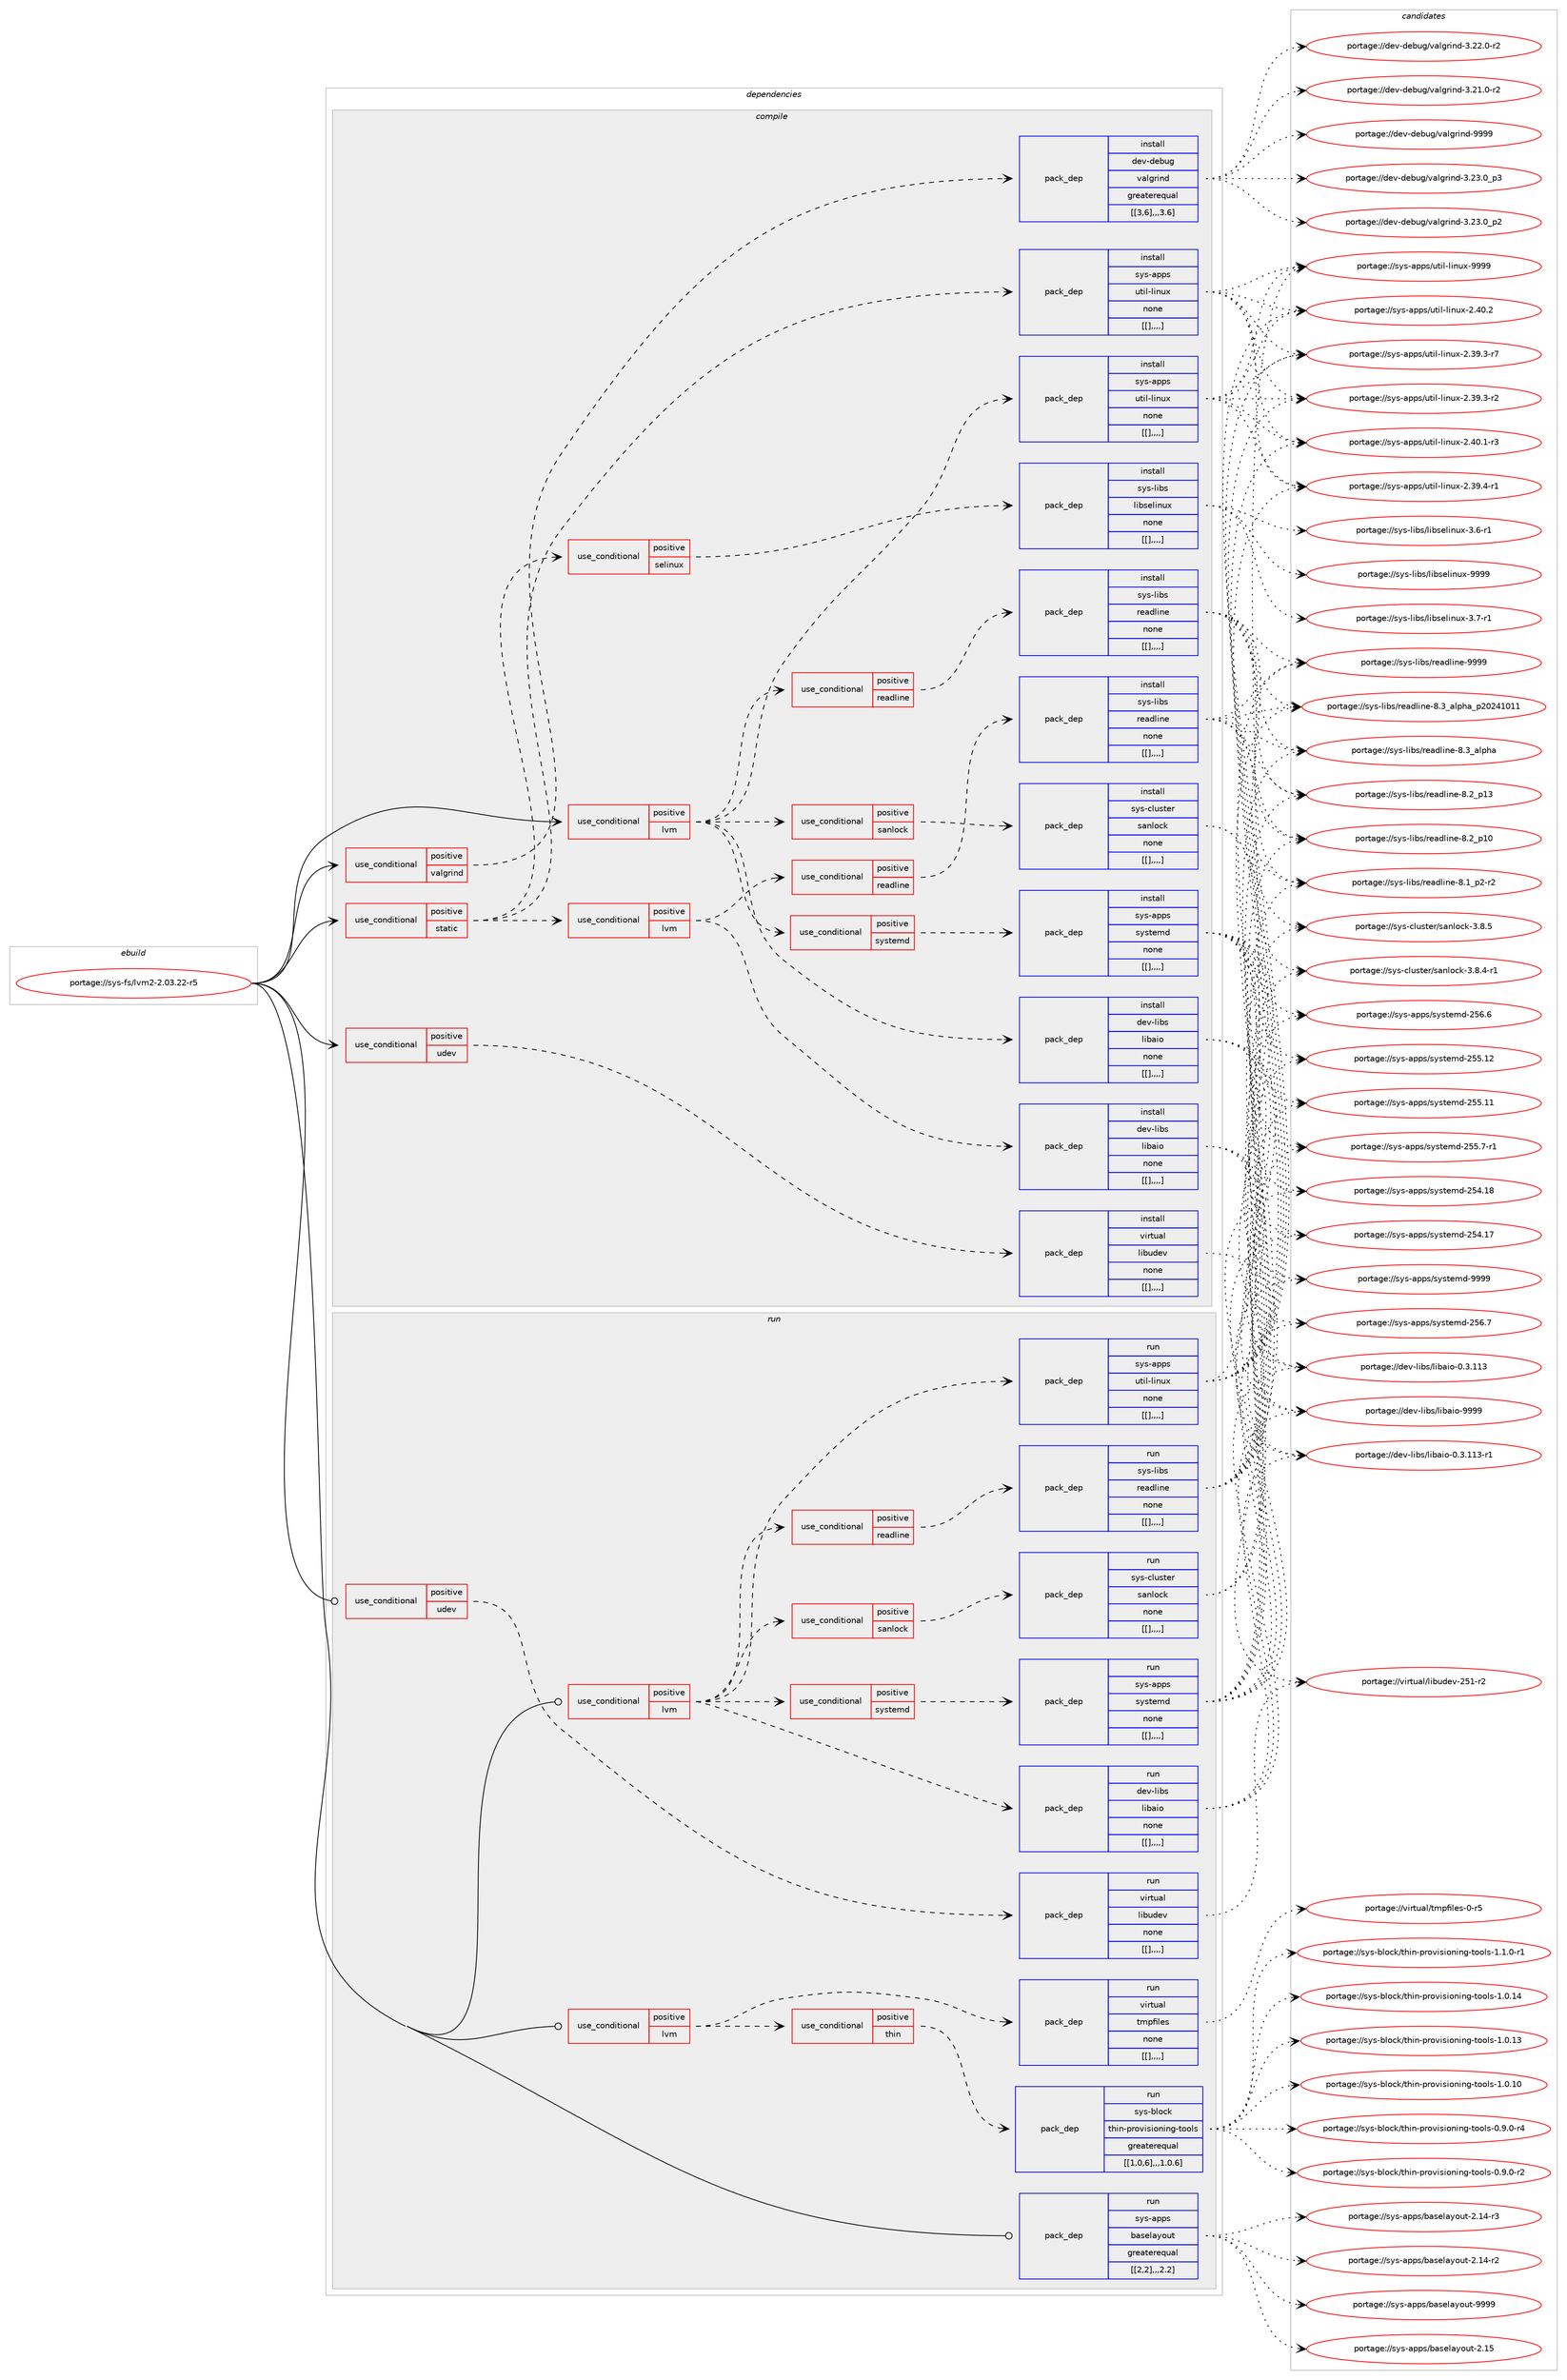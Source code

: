digraph prolog {

# *************
# Graph options
# *************

newrank=true;
concentrate=true;
compound=true;
graph [rankdir=LR,fontname=Helvetica,fontsize=10,ranksep=1.5];#, ranksep=2.5, nodesep=0.2];
edge  [arrowhead=vee];
node  [fontname=Helvetica,fontsize=10];

# **********
# The ebuild
# **********

subgraph cluster_leftcol {
color=gray;
label=<<i>ebuild</i>>;
id [label="portage://sys-fs/lvm2-2.03.22-r5", color=red, width=4, href="../sys-fs/lvm2-2.03.22-r5.svg"];
}

# ****************
# The dependencies
# ****************

subgraph cluster_midcol {
color=gray;
label=<<i>dependencies</i>>;
subgraph cluster_compile {
fillcolor="#eeeeee";
style=filled;
label=<<i>compile</i>>;
subgraph cond123170 {
dependency460572 [label=<<TABLE BORDER="0" CELLBORDER="1" CELLSPACING="0" CELLPADDING="4"><TR><TD ROWSPAN="3" CELLPADDING="10">use_conditional</TD></TR><TR><TD>positive</TD></TR><TR><TD>lvm</TD></TR></TABLE>>, shape=none, color=red];
subgraph pack334166 {
dependency460620 [label=<<TABLE BORDER="0" CELLBORDER="1" CELLSPACING="0" CELLPADDING="4" WIDTH="220"><TR><TD ROWSPAN="6" CELLPADDING="30">pack_dep</TD></TR><TR><TD WIDTH="110">install</TD></TR><TR><TD>dev-libs</TD></TR><TR><TD>libaio</TD></TR><TR><TD>none</TD></TR><TR><TD>[[],,,,]</TD></TR></TABLE>>, shape=none, color=blue];
}
dependency460572:e -> dependency460620:w [weight=20,style="dashed",arrowhead="vee"];
subgraph pack334195 {
dependency460622 [label=<<TABLE BORDER="0" CELLBORDER="1" CELLSPACING="0" CELLPADDING="4" WIDTH="220"><TR><TD ROWSPAN="6" CELLPADDING="30">pack_dep</TD></TR><TR><TD WIDTH="110">install</TD></TR><TR><TD>sys-apps</TD></TR><TR><TD>util-linux</TD></TR><TR><TD>none</TD></TR><TR><TD>[[],,,,]</TD></TR></TABLE>>, shape=none, color=blue];
}
dependency460572:e -> dependency460622:w [weight=20,style="dashed",arrowhead="vee"];
subgraph cond123193 {
dependency460666 [label=<<TABLE BORDER="0" CELLBORDER="1" CELLSPACING="0" CELLPADDING="4"><TR><TD ROWSPAN="3" CELLPADDING="10">use_conditional</TD></TR><TR><TD>positive</TD></TR><TR><TD>readline</TD></TR></TABLE>>, shape=none, color=red];
subgraph pack334230 {
dependency460679 [label=<<TABLE BORDER="0" CELLBORDER="1" CELLSPACING="0" CELLPADDING="4" WIDTH="220"><TR><TD ROWSPAN="6" CELLPADDING="30">pack_dep</TD></TR><TR><TD WIDTH="110">install</TD></TR><TR><TD>sys-libs</TD></TR><TR><TD>readline</TD></TR><TR><TD>none</TD></TR><TR><TD>[[],,,,]</TD></TR></TABLE>>, shape=none, color=blue];
}
dependency460666:e -> dependency460679:w [weight=20,style="dashed",arrowhead="vee"];
}
dependency460572:e -> dependency460666:w [weight=20,style="dashed",arrowhead="vee"];
subgraph cond123206 {
dependency460694 [label=<<TABLE BORDER="0" CELLBORDER="1" CELLSPACING="0" CELLPADDING="4"><TR><TD ROWSPAN="3" CELLPADDING="10">use_conditional</TD></TR><TR><TD>positive</TD></TR><TR><TD>sanlock</TD></TR></TABLE>>, shape=none, color=red];
subgraph pack334260 {
dependency460740 [label=<<TABLE BORDER="0" CELLBORDER="1" CELLSPACING="0" CELLPADDING="4" WIDTH="220"><TR><TD ROWSPAN="6" CELLPADDING="30">pack_dep</TD></TR><TR><TD WIDTH="110">install</TD></TR><TR><TD>sys-cluster</TD></TR><TR><TD>sanlock</TD></TR><TR><TD>none</TD></TR><TR><TD>[[],,,,]</TD></TR></TABLE>>, shape=none, color=blue];
}
dependency460694:e -> dependency460740:w [weight=20,style="dashed",arrowhead="vee"];
}
dependency460572:e -> dependency460694:w [weight=20,style="dashed",arrowhead="vee"];
subgraph cond123227 {
dependency460798 [label=<<TABLE BORDER="0" CELLBORDER="1" CELLSPACING="0" CELLPADDING="4"><TR><TD ROWSPAN="3" CELLPADDING="10">use_conditional</TD></TR><TR><TD>positive</TD></TR><TR><TD>systemd</TD></TR></TABLE>>, shape=none, color=red];
subgraph pack334308 {
dependency460877 [label=<<TABLE BORDER="0" CELLBORDER="1" CELLSPACING="0" CELLPADDING="4" WIDTH="220"><TR><TD ROWSPAN="6" CELLPADDING="30">pack_dep</TD></TR><TR><TD WIDTH="110">install</TD></TR><TR><TD>sys-apps</TD></TR><TR><TD>systemd</TD></TR><TR><TD>none</TD></TR><TR><TD>[[],,,,]</TD></TR></TABLE>>, shape=none, color=blue];
}
dependency460798:e -> dependency460877:w [weight=20,style="dashed",arrowhead="vee"];
}
dependency460572:e -> dependency460798:w [weight=20,style="dashed",arrowhead="vee"];
}
id:e -> dependency460572:w [weight=20,style="solid",arrowhead="vee"];
subgraph cond123274 {
dependency460914 [label=<<TABLE BORDER="0" CELLBORDER="1" CELLSPACING="0" CELLPADDING="4"><TR><TD ROWSPAN="3" CELLPADDING="10">use_conditional</TD></TR><TR><TD>positive</TD></TR><TR><TD>static</TD></TR></TABLE>>, shape=none, color=red];
subgraph pack334393 {
dependency460949 [label=<<TABLE BORDER="0" CELLBORDER="1" CELLSPACING="0" CELLPADDING="4" WIDTH="220"><TR><TD ROWSPAN="6" CELLPADDING="30">pack_dep</TD></TR><TR><TD WIDTH="110">install</TD></TR><TR><TD>sys-apps</TD></TR><TR><TD>util-linux</TD></TR><TR><TD>none</TD></TR><TR><TD>[[],,,,]</TD></TR></TABLE>>, shape=none, color=blue];
}
dependency460914:e -> dependency460949:w [weight=20,style="dashed",arrowhead="vee"];
subgraph cond123293 {
dependency460968 [label=<<TABLE BORDER="0" CELLBORDER="1" CELLSPACING="0" CELLPADDING="4"><TR><TD ROWSPAN="3" CELLPADDING="10">use_conditional</TD></TR><TR><TD>positive</TD></TR><TR><TD>lvm</TD></TR></TABLE>>, shape=none, color=red];
subgraph pack334466 {
dependency461013 [label=<<TABLE BORDER="0" CELLBORDER="1" CELLSPACING="0" CELLPADDING="4" WIDTH="220"><TR><TD ROWSPAN="6" CELLPADDING="30">pack_dep</TD></TR><TR><TD WIDTH="110">install</TD></TR><TR><TD>dev-libs</TD></TR><TR><TD>libaio</TD></TR><TR><TD>none</TD></TR><TR><TD>[[],,,,]</TD></TR></TABLE>>, shape=none, color=blue];
}
dependency460968:e -> dependency461013:w [weight=20,style="dashed",arrowhead="vee"];
subgraph cond123309 {
dependency461032 [label=<<TABLE BORDER="0" CELLBORDER="1" CELLSPACING="0" CELLPADDING="4"><TR><TD ROWSPAN="3" CELLPADDING="10">use_conditional</TD></TR><TR><TD>positive</TD></TR><TR><TD>readline</TD></TR></TABLE>>, shape=none, color=red];
subgraph pack334481 {
dependency461034 [label=<<TABLE BORDER="0" CELLBORDER="1" CELLSPACING="0" CELLPADDING="4" WIDTH="220"><TR><TD ROWSPAN="6" CELLPADDING="30">pack_dep</TD></TR><TR><TD WIDTH="110">install</TD></TR><TR><TD>sys-libs</TD></TR><TR><TD>readline</TD></TR><TR><TD>none</TD></TR><TR><TD>[[],,,,]</TD></TR></TABLE>>, shape=none, color=blue];
}
dependency461032:e -> dependency461034:w [weight=20,style="dashed",arrowhead="vee"];
}
dependency460968:e -> dependency461032:w [weight=20,style="dashed",arrowhead="vee"];
}
dependency460914:e -> dependency460968:w [weight=20,style="dashed",arrowhead="vee"];
subgraph cond123312 {
dependency461038 [label=<<TABLE BORDER="0" CELLBORDER="1" CELLSPACING="0" CELLPADDING="4"><TR><TD ROWSPAN="3" CELLPADDING="10">use_conditional</TD></TR><TR><TD>positive</TD></TR><TR><TD>selinux</TD></TR></TABLE>>, shape=none, color=red];
subgraph pack334497 {
dependency461058 [label=<<TABLE BORDER="0" CELLBORDER="1" CELLSPACING="0" CELLPADDING="4" WIDTH="220"><TR><TD ROWSPAN="6" CELLPADDING="30">pack_dep</TD></TR><TR><TD WIDTH="110">install</TD></TR><TR><TD>sys-libs</TD></TR><TR><TD>libselinux</TD></TR><TR><TD>none</TD></TR><TR><TD>[[],,,,]</TD></TR></TABLE>>, shape=none, color=blue];
}
dependency461038:e -> dependency461058:w [weight=20,style="dashed",arrowhead="vee"];
}
dependency460914:e -> dependency461038:w [weight=20,style="dashed",arrowhead="vee"];
}
id:e -> dependency460914:w [weight=20,style="solid",arrowhead="vee"];
subgraph cond123320 {
dependency461089 [label=<<TABLE BORDER="0" CELLBORDER="1" CELLSPACING="0" CELLPADDING="4"><TR><TD ROWSPAN="3" CELLPADDING="10">use_conditional</TD></TR><TR><TD>positive</TD></TR><TR><TD>udev</TD></TR></TABLE>>, shape=none, color=red];
subgraph pack334537 {
dependency461116 [label=<<TABLE BORDER="0" CELLBORDER="1" CELLSPACING="0" CELLPADDING="4" WIDTH="220"><TR><TD ROWSPAN="6" CELLPADDING="30">pack_dep</TD></TR><TR><TD WIDTH="110">install</TD></TR><TR><TD>virtual</TD></TR><TR><TD>libudev</TD></TR><TR><TD>none</TD></TR><TR><TD>[[],,,,]</TD></TR></TABLE>>, shape=none, color=blue];
}
dependency461089:e -> dependency461116:w [weight=20,style="dashed",arrowhead="vee"];
}
id:e -> dependency461089:w [weight=20,style="solid",arrowhead="vee"];
subgraph cond123333 {
dependency461140 [label=<<TABLE BORDER="0" CELLBORDER="1" CELLSPACING="0" CELLPADDING="4"><TR><TD ROWSPAN="3" CELLPADDING="10">use_conditional</TD></TR><TR><TD>positive</TD></TR><TR><TD>valgrind</TD></TR></TABLE>>, shape=none, color=red];
subgraph pack334563 {
dependency461147 [label=<<TABLE BORDER="0" CELLBORDER="1" CELLSPACING="0" CELLPADDING="4" WIDTH="220"><TR><TD ROWSPAN="6" CELLPADDING="30">pack_dep</TD></TR><TR><TD WIDTH="110">install</TD></TR><TR><TD>dev-debug</TD></TR><TR><TD>valgrind</TD></TR><TR><TD>greaterequal</TD></TR><TR><TD>[[3,6],,,3.6]</TD></TR></TABLE>>, shape=none, color=blue];
}
dependency461140:e -> dependency461147:w [weight=20,style="dashed",arrowhead="vee"];
}
id:e -> dependency461140:w [weight=20,style="solid",arrowhead="vee"];
}
subgraph cluster_compileandrun {
fillcolor="#eeeeee";
style=filled;
label=<<i>compile and run</i>>;
}
subgraph cluster_run {
fillcolor="#eeeeee";
style=filled;
label=<<i>run</i>>;
subgraph cond123343 {
dependency461151 [label=<<TABLE BORDER="0" CELLBORDER="1" CELLSPACING="0" CELLPADDING="4"><TR><TD ROWSPAN="3" CELLPADDING="10">use_conditional</TD></TR><TR><TD>positive</TD></TR><TR><TD>lvm</TD></TR></TABLE>>, shape=none, color=red];
subgraph pack334567 {
dependency461185 [label=<<TABLE BORDER="0" CELLBORDER="1" CELLSPACING="0" CELLPADDING="4" WIDTH="220"><TR><TD ROWSPAN="6" CELLPADDING="30">pack_dep</TD></TR><TR><TD WIDTH="110">run</TD></TR><TR><TD>dev-libs</TD></TR><TR><TD>libaio</TD></TR><TR><TD>none</TD></TR><TR><TD>[[],,,,]</TD></TR></TABLE>>, shape=none, color=blue];
}
dependency461151:e -> dependency461185:w [weight=20,style="dashed",arrowhead="vee"];
subgraph pack334622 {
dependency461272 [label=<<TABLE BORDER="0" CELLBORDER="1" CELLSPACING="0" CELLPADDING="4" WIDTH="220"><TR><TD ROWSPAN="6" CELLPADDING="30">pack_dep</TD></TR><TR><TD WIDTH="110">run</TD></TR><TR><TD>sys-apps</TD></TR><TR><TD>util-linux</TD></TR><TR><TD>none</TD></TR><TR><TD>[[],,,,]</TD></TR></TABLE>>, shape=none, color=blue];
}
dependency461151:e -> dependency461272:w [weight=20,style="dashed",arrowhead="vee"];
subgraph cond123387 {
dependency461304 [label=<<TABLE BORDER="0" CELLBORDER="1" CELLSPACING="0" CELLPADDING="4"><TR><TD ROWSPAN="3" CELLPADDING="10">use_conditional</TD></TR><TR><TD>positive</TD></TR><TR><TD>readline</TD></TR></TABLE>>, shape=none, color=red];
subgraph pack334692 {
dependency461336 [label=<<TABLE BORDER="0" CELLBORDER="1" CELLSPACING="0" CELLPADDING="4" WIDTH="220"><TR><TD ROWSPAN="6" CELLPADDING="30">pack_dep</TD></TR><TR><TD WIDTH="110">run</TD></TR><TR><TD>sys-libs</TD></TR><TR><TD>readline</TD></TR><TR><TD>none</TD></TR><TR><TD>[[],,,,]</TD></TR></TABLE>>, shape=none, color=blue];
}
dependency461304:e -> dependency461336:w [weight=20,style="dashed",arrowhead="vee"];
}
dependency461151:e -> dependency461304:w [weight=20,style="dashed",arrowhead="vee"];
subgraph cond123406 {
dependency461354 [label=<<TABLE BORDER="0" CELLBORDER="1" CELLSPACING="0" CELLPADDING="4"><TR><TD ROWSPAN="3" CELLPADDING="10">use_conditional</TD></TR><TR><TD>positive</TD></TR><TR><TD>sanlock</TD></TR></TABLE>>, shape=none, color=red];
subgraph pack334711 {
dependency461381 [label=<<TABLE BORDER="0" CELLBORDER="1" CELLSPACING="0" CELLPADDING="4" WIDTH="220"><TR><TD ROWSPAN="6" CELLPADDING="30">pack_dep</TD></TR><TR><TD WIDTH="110">run</TD></TR><TR><TD>sys-cluster</TD></TR><TR><TD>sanlock</TD></TR><TR><TD>none</TD></TR><TR><TD>[[],,,,]</TD></TR></TABLE>>, shape=none, color=blue];
}
dependency461354:e -> dependency461381:w [weight=20,style="dashed",arrowhead="vee"];
}
dependency461151:e -> dependency461354:w [weight=20,style="dashed",arrowhead="vee"];
subgraph cond123421 {
dependency461398 [label=<<TABLE BORDER="0" CELLBORDER="1" CELLSPACING="0" CELLPADDING="4"><TR><TD ROWSPAN="3" CELLPADDING="10">use_conditional</TD></TR><TR><TD>positive</TD></TR><TR><TD>systemd</TD></TR></TABLE>>, shape=none, color=red];
subgraph pack334762 {
dependency461441 [label=<<TABLE BORDER="0" CELLBORDER="1" CELLSPACING="0" CELLPADDING="4" WIDTH="220"><TR><TD ROWSPAN="6" CELLPADDING="30">pack_dep</TD></TR><TR><TD WIDTH="110">run</TD></TR><TR><TD>sys-apps</TD></TR><TR><TD>systemd</TD></TR><TR><TD>none</TD></TR><TR><TD>[[],,,,]</TD></TR></TABLE>>, shape=none, color=blue];
}
dependency461398:e -> dependency461441:w [weight=20,style="dashed",arrowhead="vee"];
}
dependency461151:e -> dependency461398:w [weight=20,style="dashed",arrowhead="vee"];
}
id:e -> dependency461151:w [weight=20,style="solid",arrowhead="odot"];
subgraph cond123458 {
dependency461488 [label=<<TABLE BORDER="0" CELLBORDER="1" CELLSPACING="0" CELLPADDING="4"><TR><TD ROWSPAN="3" CELLPADDING="10">use_conditional</TD></TR><TR><TD>positive</TD></TR><TR><TD>lvm</TD></TR></TABLE>>, shape=none, color=red];
subgraph pack334793 {
dependency461526 [label=<<TABLE BORDER="0" CELLBORDER="1" CELLSPACING="0" CELLPADDING="4" WIDTH="220"><TR><TD ROWSPAN="6" CELLPADDING="30">pack_dep</TD></TR><TR><TD WIDTH="110">run</TD></TR><TR><TD>virtual</TD></TR><TR><TD>tmpfiles</TD></TR><TR><TD>none</TD></TR><TR><TD>[[],,,,]</TD></TR></TABLE>>, shape=none, color=blue];
}
dependency461488:e -> dependency461526:w [weight=20,style="dashed",arrowhead="vee"];
subgraph cond123488 {
dependency461586 [label=<<TABLE BORDER="0" CELLBORDER="1" CELLSPACING="0" CELLPADDING="4"><TR><TD ROWSPAN="3" CELLPADDING="10">use_conditional</TD></TR><TR><TD>positive</TD></TR><TR><TD>thin</TD></TR></TABLE>>, shape=none, color=red];
subgraph pack334877 {
dependency461621 [label=<<TABLE BORDER="0" CELLBORDER="1" CELLSPACING="0" CELLPADDING="4" WIDTH="220"><TR><TD ROWSPAN="6" CELLPADDING="30">pack_dep</TD></TR><TR><TD WIDTH="110">run</TD></TR><TR><TD>sys-block</TD></TR><TR><TD>thin-provisioning-tools</TD></TR><TR><TD>greaterequal</TD></TR><TR><TD>[[1,0,6],,,1.0.6]</TD></TR></TABLE>>, shape=none, color=blue];
}
dependency461586:e -> dependency461621:w [weight=20,style="dashed",arrowhead="vee"];
}
dependency461488:e -> dependency461586:w [weight=20,style="dashed",arrowhead="vee"];
}
id:e -> dependency461488:w [weight=20,style="solid",arrowhead="odot"];
subgraph cond123526 {
dependency461665 [label=<<TABLE BORDER="0" CELLBORDER="1" CELLSPACING="0" CELLPADDING="4"><TR><TD ROWSPAN="3" CELLPADDING="10">use_conditional</TD></TR><TR><TD>positive</TD></TR><TR><TD>udev</TD></TR></TABLE>>, shape=none, color=red];
subgraph pack334914 {
dependency461706 [label=<<TABLE BORDER="0" CELLBORDER="1" CELLSPACING="0" CELLPADDING="4" WIDTH="220"><TR><TD ROWSPAN="6" CELLPADDING="30">pack_dep</TD></TR><TR><TD WIDTH="110">run</TD></TR><TR><TD>virtual</TD></TR><TR><TD>libudev</TD></TR><TR><TD>none</TD></TR><TR><TD>[[],,,,]</TD></TR></TABLE>>, shape=none, color=blue];
}
dependency461665:e -> dependency461706:w [weight=20,style="dashed",arrowhead="vee"];
}
id:e -> dependency461665:w [weight=20,style="solid",arrowhead="odot"];
subgraph pack334932 {
dependency461745 [label=<<TABLE BORDER="0" CELLBORDER="1" CELLSPACING="0" CELLPADDING="4" WIDTH="220"><TR><TD ROWSPAN="6" CELLPADDING="30">pack_dep</TD></TR><TR><TD WIDTH="110">run</TD></TR><TR><TD>sys-apps</TD></TR><TR><TD>baselayout</TD></TR><TR><TD>greaterequal</TD></TR><TR><TD>[[2,2],,,2.2]</TD></TR></TABLE>>, shape=none, color=blue];
}
id:e -> dependency461745:w [weight=20,style="solid",arrowhead="odot"];
}
}

# **************
# The candidates
# **************

subgraph cluster_choices {
rank=same;
color=gray;
label=<<i>candidates</i>>;

subgraph choice334015 {
color=black;
nodesep=1;
choice10010111845108105981154710810598971051114557575757 [label="portage://dev-libs/libaio-9999", color=red, width=4,href="../dev-libs/libaio-9999.svg"];
choice100101118451081059811547108105989710511145484651464949514511449 [label="portage://dev-libs/libaio-0.3.113-r1", color=red, width=4,href="../dev-libs/libaio-0.3.113-r1.svg"];
choice10010111845108105981154710810598971051114548465146494951 [label="portage://dev-libs/libaio-0.3.113", color=red, width=4,href="../dev-libs/libaio-0.3.113.svg"];
dependency460620:e -> choice10010111845108105981154710810598971051114557575757:w [style=dotted,weight="100"];
dependency460620:e -> choice100101118451081059811547108105989710511145484651464949514511449:w [style=dotted,weight="100"];
dependency460620:e -> choice10010111845108105981154710810598971051114548465146494951:w [style=dotted,weight="100"];
}
subgraph choice334019 {
color=black;
nodesep=1;
choice115121115459711211211547117116105108451081051101171204557575757 [label="portage://sys-apps/util-linux-9999", color=red, width=4,href="../sys-apps/util-linux-9999.svg"];
choice1151211154597112112115471171161051084510810511011712045504652484650 [label="portage://sys-apps/util-linux-2.40.2", color=red, width=4,href="../sys-apps/util-linux-2.40.2.svg"];
choice11512111545971121121154711711610510845108105110117120455046524846494511451 [label="portage://sys-apps/util-linux-2.40.1-r3", color=red, width=4,href="../sys-apps/util-linux-2.40.1-r3.svg"];
choice11512111545971121121154711711610510845108105110117120455046515746524511449 [label="portage://sys-apps/util-linux-2.39.4-r1", color=red, width=4,href="../sys-apps/util-linux-2.39.4-r1.svg"];
choice11512111545971121121154711711610510845108105110117120455046515746514511455 [label="portage://sys-apps/util-linux-2.39.3-r7", color=red, width=4,href="../sys-apps/util-linux-2.39.3-r7.svg"];
choice11512111545971121121154711711610510845108105110117120455046515746514511450 [label="portage://sys-apps/util-linux-2.39.3-r2", color=red, width=4,href="../sys-apps/util-linux-2.39.3-r2.svg"];
dependency460622:e -> choice115121115459711211211547117116105108451081051101171204557575757:w [style=dotted,weight="100"];
dependency460622:e -> choice1151211154597112112115471171161051084510810511011712045504652484650:w [style=dotted,weight="100"];
dependency460622:e -> choice11512111545971121121154711711610510845108105110117120455046524846494511451:w [style=dotted,weight="100"];
dependency460622:e -> choice11512111545971121121154711711610510845108105110117120455046515746524511449:w [style=dotted,weight="100"];
dependency460622:e -> choice11512111545971121121154711711610510845108105110117120455046515746514511455:w [style=dotted,weight="100"];
dependency460622:e -> choice11512111545971121121154711711610510845108105110117120455046515746514511450:w [style=dotted,weight="100"];
}
subgraph choice334030 {
color=black;
nodesep=1;
choice115121115451081059811547114101971001081051101014557575757 [label="portage://sys-libs/readline-9999", color=red, width=4,href="../sys-libs/readline-9999.svg"];
choice1151211154510810598115471141019710010810511010145564651959710811210497951125048505249484949 [label="portage://sys-libs/readline-8.3_alpha_p20241011", color=red, width=4,href="../sys-libs/readline-8.3_alpha_p20241011.svg"];
choice1151211154510810598115471141019710010810511010145564651959710811210497 [label="portage://sys-libs/readline-8.3_alpha", color=red, width=4,href="../sys-libs/readline-8.3_alpha.svg"];
choice1151211154510810598115471141019710010810511010145564650951124951 [label="portage://sys-libs/readline-8.2_p13", color=red, width=4,href="../sys-libs/readline-8.2_p13.svg"];
choice1151211154510810598115471141019710010810511010145564650951124948 [label="portage://sys-libs/readline-8.2_p10", color=red, width=4,href="../sys-libs/readline-8.2_p10.svg"];
choice115121115451081059811547114101971001081051101014556464995112504511450 [label="portage://sys-libs/readline-8.1_p2-r2", color=red, width=4,href="../sys-libs/readline-8.1_p2-r2.svg"];
dependency460679:e -> choice115121115451081059811547114101971001081051101014557575757:w [style=dotted,weight="100"];
dependency460679:e -> choice1151211154510810598115471141019710010810511010145564651959710811210497951125048505249484949:w [style=dotted,weight="100"];
dependency460679:e -> choice1151211154510810598115471141019710010810511010145564651959710811210497:w [style=dotted,weight="100"];
dependency460679:e -> choice1151211154510810598115471141019710010810511010145564650951124951:w [style=dotted,weight="100"];
dependency460679:e -> choice1151211154510810598115471141019710010810511010145564650951124948:w [style=dotted,weight="100"];
dependency460679:e -> choice115121115451081059811547114101971001081051101014556464995112504511450:w [style=dotted,weight="100"];
}
subgraph choice334034 {
color=black;
nodesep=1;
choice1151211154599108117115116101114471159711010811199107455146564653 [label="portage://sys-cluster/sanlock-3.8.5", color=red, width=4,href="../sys-cluster/sanlock-3.8.5.svg"];
choice11512111545991081171151161011144711597110108111991074551465646524511449 [label="portage://sys-cluster/sanlock-3.8.4-r1", color=red, width=4,href="../sys-cluster/sanlock-3.8.4-r1.svg"];
dependency460740:e -> choice1151211154599108117115116101114471159711010811199107455146564653:w [style=dotted,weight="100"];
dependency460740:e -> choice11512111545991081171151161011144711597110108111991074551465646524511449:w [style=dotted,weight="100"];
}
subgraph choice334037 {
color=black;
nodesep=1;
choice1151211154597112112115471151211151161011091004557575757 [label="portage://sys-apps/systemd-9999", color=red, width=4,href="../sys-apps/systemd-9999.svg"];
choice115121115459711211211547115121115116101109100455053544655 [label="portage://sys-apps/systemd-256.7", color=red, width=4,href="../sys-apps/systemd-256.7.svg"];
choice115121115459711211211547115121115116101109100455053544654 [label="portage://sys-apps/systemd-256.6", color=red, width=4,href="../sys-apps/systemd-256.6.svg"];
choice11512111545971121121154711512111511610110910045505353464950 [label="portage://sys-apps/systemd-255.12", color=red, width=4,href="../sys-apps/systemd-255.12.svg"];
choice11512111545971121121154711512111511610110910045505353464949 [label="portage://sys-apps/systemd-255.11", color=red, width=4,href="../sys-apps/systemd-255.11.svg"];
choice1151211154597112112115471151211151161011091004550535346554511449 [label="portage://sys-apps/systemd-255.7-r1", color=red, width=4,href="../sys-apps/systemd-255.7-r1.svg"];
choice11512111545971121121154711512111511610110910045505352464956 [label="portage://sys-apps/systemd-254.18", color=red, width=4,href="../sys-apps/systemd-254.18.svg"];
choice11512111545971121121154711512111511610110910045505352464955 [label="portage://sys-apps/systemd-254.17", color=red, width=4,href="../sys-apps/systemd-254.17.svg"];
dependency460877:e -> choice1151211154597112112115471151211151161011091004557575757:w [style=dotted,weight="100"];
dependency460877:e -> choice115121115459711211211547115121115116101109100455053544655:w [style=dotted,weight="100"];
dependency460877:e -> choice115121115459711211211547115121115116101109100455053544654:w [style=dotted,weight="100"];
dependency460877:e -> choice11512111545971121121154711512111511610110910045505353464950:w [style=dotted,weight="100"];
dependency460877:e -> choice11512111545971121121154711512111511610110910045505353464949:w [style=dotted,weight="100"];
dependency460877:e -> choice1151211154597112112115471151211151161011091004550535346554511449:w [style=dotted,weight="100"];
dependency460877:e -> choice11512111545971121121154711512111511610110910045505352464956:w [style=dotted,weight="100"];
dependency460877:e -> choice11512111545971121121154711512111511610110910045505352464955:w [style=dotted,weight="100"];
}
subgraph choice334041 {
color=black;
nodesep=1;
choice115121115459711211211547117116105108451081051101171204557575757 [label="portage://sys-apps/util-linux-9999", color=red, width=4,href="../sys-apps/util-linux-9999.svg"];
choice1151211154597112112115471171161051084510810511011712045504652484650 [label="portage://sys-apps/util-linux-2.40.2", color=red, width=4,href="../sys-apps/util-linux-2.40.2.svg"];
choice11512111545971121121154711711610510845108105110117120455046524846494511451 [label="portage://sys-apps/util-linux-2.40.1-r3", color=red, width=4,href="../sys-apps/util-linux-2.40.1-r3.svg"];
choice11512111545971121121154711711610510845108105110117120455046515746524511449 [label="portage://sys-apps/util-linux-2.39.4-r1", color=red, width=4,href="../sys-apps/util-linux-2.39.4-r1.svg"];
choice11512111545971121121154711711610510845108105110117120455046515746514511455 [label="portage://sys-apps/util-linux-2.39.3-r7", color=red, width=4,href="../sys-apps/util-linux-2.39.3-r7.svg"];
choice11512111545971121121154711711610510845108105110117120455046515746514511450 [label="portage://sys-apps/util-linux-2.39.3-r2", color=red, width=4,href="../sys-apps/util-linux-2.39.3-r2.svg"];
dependency460949:e -> choice115121115459711211211547117116105108451081051101171204557575757:w [style=dotted,weight="100"];
dependency460949:e -> choice1151211154597112112115471171161051084510810511011712045504652484650:w [style=dotted,weight="100"];
dependency460949:e -> choice11512111545971121121154711711610510845108105110117120455046524846494511451:w [style=dotted,weight="100"];
dependency460949:e -> choice11512111545971121121154711711610510845108105110117120455046515746524511449:w [style=dotted,weight="100"];
dependency460949:e -> choice11512111545971121121154711711610510845108105110117120455046515746514511455:w [style=dotted,weight="100"];
dependency460949:e -> choice11512111545971121121154711711610510845108105110117120455046515746514511450:w [style=dotted,weight="100"];
}
subgraph choice334056 {
color=black;
nodesep=1;
choice10010111845108105981154710810598971051114557575757 [label="portage://dev-libs/libaio-9999", color=red, width=4,href="../dev-libs/libaio-9999.svg"];
choice100101118451081059811547108105989710511145484651464949514511449 [label="portage://dev-libs/libaio-0.3.113-r1", color=red, width=4,href="../dev-libs/libaio-0.3.113-r1.svg"];
choice10010111845108105981154710810598971051114548465146494951 [label="portage://dev-libs/libaio-0.3.113", color=red, width=4,href="../dev-libs/libaio-0.3.113.svg"];
dependency461013:e -> choice10010111845108105981154710810598971051114557575757:w [style=dotted,weight="100"];
dependency461013:e -> choice100101118451081059811547108105989710511145484651464949514511449:w [style=dotted,weight="100"];
dependency461013:e -> choice10010111845108105981154710810598971051114548465146494951:w [style=dotted,weight="100"];
}
subgraph choice334070 {
color=black;
nodesep=1;
choice115121115451081059811547114101971001081051101014557575757 [label="portage://sys-libs/readline-9999", color=red, width=4,href="../sys-libs/readline-9999.svg"];
choice1151211154510810598115471141019710010810511010145564651959710811210497951125048505249484949 [label="portage://sys-libs/readline-8.3_alpha_p20241011", color=red, width=4,href="../sys-libs/readline-8.3_alpha_p20241011.svg"];
choice1151211154510810598115471141019710010810511010145564651959710811210497 [label="portage://sys-libs/readline-8.3_alpha", color=red, width=4,href="../sys-libs/readline-8.3_alpha.svg"];
choice1151211154510810598115471141019710010810511010145564650951124951 [label="portage://sys-libs/readline-8.2_p13", color=red, width=4,href="../sys-libs/readline-8.2_p13.svg"];
choice1151211154510810598115471141019710010810511010145564650951124948 [label="portage://sys-libs/readline-8.2_p10", color=red, width=4,href="../sys-libs/readline-8.2_p10.svg"];
choice115121115451081059811547114101971001081051101014556464995112504511450 [label="portage://sys-libs/readline-8.1_p2-r2", color=red, width=4,href="../sys-libs/readline-8.1_p2-r2.svg"];
dependency461034:e -> choice115121115451081059811547114101971001081051101014557575757:w [style=dotted,weight="100"];
dependency461034:e -> choice1151211154510810598115471141019710010810511010145564651959710811210497951125048505249484949:w [style=dotted,weight="100"];
dependency461034:e -> choice1151211154510810598115471141019710010810511010145564651959710811210497:w [style=dotted,weight="100"];
dependency461034:e -> choice1151211154510810598115471141019710010810511010145564650951124951:w [style=dotted,weight="100"];
dependency461034:e -> choice1151211154510810598115471141019710010810511010145564650951124948:w [style=dotted,weight="100"];
dependency461034:e -> choice115121115451081059811547114101971001081051101014556464995112504511450:w [style=dotted,weight="100"];
}
subgraph choice334076 {
color=black;
nodesep=1;
choice115121115451081059811547108105981151011081051101171204557575757 [label="portage://sys-libs/libselinux-9999", color=red, width=4,href="../sys-libs/libselinux-9999.svg"];
choice11512111545108105981154710810598115101108105110117120455146554511449 [label="portage://sys-libs/libselinux-3.7-r1", color=red, width=4,href="../sys-libs/libselinux-3.7-r1.svg"];
choice11512111545108105981154710810598115101108105110117120455146544511449 [label="portage://sys-libs/libselinux-3.6-r1", color=red, width=4,href="../sys-libs/libselinux-3.6-r1.svg"];
dependency461058:e -> choice115121115451081059811547108105981151011081051101171204557575757:w [style=dotted,weight="100"];
dependency461058:e -> choice11512111545108105981154710810598115101108105110117120455146554511449:w [style=dotted,weight="100"];
dependency461058:e -> choice11512111545108105981154710810598115101108105110117120455146544511449:w [style=dotted,weight="100"];
}
subgraph choice334128 {
color=black;
nodesep=1;
choice118105114116117971084710810598117100101118455053494511450 [label="portage://virtual/libudev-251-r2", color=red, width=4,href="../virtual/libudev-251-r2.svg"];
dependency461116:e -> choice118105114116117971084710810598117100101118455053494511450:w [style=dotted,weight="100"];
}
subgraph choice334132 {
color=black;
nodesep=1;
choice100101118451001019811710347118971081031141051101004557575757 [label="portage://dev-debug/valgrind-9999", color=red, width=4,href="../dev-debug/valgrind-9999.svg"];
choice10010111845100101981171034711897108103114105110100455146505146489511251 [label="portage://dev-debug/valgrind-3.23.0_p3", color=red, width=4,href="../dev-debug/valgrind-3.23.0_p3.svg"];
choice10010111845100101981171034711897108103114105110100455146505146489511250 [label="portage://dev-debug/valgrind-3.23.0_p2", color=red, width=4,href="../dev-debug/valgrind-3.23.0_p2.svg"];
choice10010111845100101981171034711897108103114105110100455146505046484511450 [label="portage://dev-debug/valgrind-3.22.0-r2", color=red, width=4,href="../dev-debug/valgrind-3.22.0-r2.svg"];
choice10010111845100101981171034711897108103114105110100455146504946484511450 [label="portage://dev-debug/valgrind-3.21.0-r2", color=red, width=4,href="../dev-debug/valgrind-3.21.0-r2.svg"];
dependency461147:e -> choice100101118451001019811710347118971081031141051101004557575757:w [style=dotted,weight="100"];
dependency461147:e -> choice10010111845100101981171034711897108103114105110100455146505146489511251:w [style=dotted,weight="100"];
dependency461147:e -> choice10010111845100101981171034711897108103114105110100455146505146489511250:w [style=dotted,weight="100"];
dependency461147:e -> choice10010111845100101981171034711897108103114105110100455146505046484511450:w [style=dotted,weight="100"];
dependency461147:e -> choice10010111845100101981171034711897108103114105110100455146504946484511450:w [style=dotted,weight="100"];
}
subgraph choice334137 {
color=black;
nodesep=1;
choice10010111845108105981154710810598971051114557575757 [label="portage://dev-libs/libaio-9999", color=red, width=4,href="../dev-libs/libaio-9999.svg"];
choice100101118451081059811547108105989710511145484651464949514511449 [label="portage://dev-libs/libaio-0.3.113-r1", color=red, width=4,href="../dev-libs/libaio-0.3.113-r1.svg"];
choice10010111845108105981154710810598971051114548465146494951 [label="portage://dev-libs/libaio-0.3.113", color=red, width=4,href="../dev-libs/libaio-0.3.113.svg"];
dependency461185:e -> choice10010111845108105981154710810598971051114557575757:w [style=dotted,weight="100"];
dependency461185:e -> choice100101118451081059811547108105989710511145484651464949514511449:w [style=dotted,weight="100"];
dependency461185:e -> choice10010111845108105981154710810598971051114548465146494951:w [style=dotted,weight="100"];
}
subgraph choice334143 {
color=black;
nodesep=1;
choice115121115459711211211547117116105108451081051101171204557575757 [label="portage://sys-apps/util-linux-9999", color=red, width=4,href="../sys-apps/util-linux-9999.svg"];
choice1151211154597112112115471171161051084510810511011712045504652484650 [label="portage://sys-apps/util-linux-2.40.2", color=red, width=4,href="../sys-apps/util-linux-2.40.2.svg"];
choice11512111545971121121154711711610510845108105110117120455046524846494511451 [label="portage://sys-apps/util-linux-2.40.1-r3", color=red, width=4,href="../sys-apps/util-linux-2.40.1-r3.svg"];
choice11512111545971121121154711711610510845108105110117120455046515746524511449 [label="portage://sys-apps/util-linux-2.39.4-r1", color=red, width=4,href="../sys-apps/util-linux-2.39.4-r1.svg"];
choice11512111545971121121154711711610510845108105110117120455046515746514511455 [label="portage://sys-apps/util-linux-2.39.3-r7", color=red, width=4,href="../sys-apps/util-linux-2.39.3-r7.svg"];
choice11512111545971121121154711711610510845108105110117120455046515746514511450 [label="portage://sys-apps/util-linux-2.39.3-r2", color=red, width=4,href="../sys-apps/util-linux-2.39.3-r2.svg"];
dependency461272:e -> choice115121115459711211211547117116105108451081051101171204557575757:w [style=dotted,weight="100"];
dependency461272:e -> choice1151211154597112112115471171161051084510810511011712045504652484650:w [style=dotted,weight="100"];
dependency461272:e -> choice11512111545971121121154711711610510845108105110117120455046524846494511451:w [style=dotted,weight="100"];
dependency461272:e -> choice11512111545971121121154711711610510845108105110117120455046515746524511449:w [style=dotted,weight="100"];
dependency461272:e -> choice11512111545971121121154711711610510845108105110117120455046515746514511455:w [style=dotted,weight="100"];
dependency461272:e -> choice11512111545971121121154711711610510845108105110117120455046515746514511450:w [style=dotted,weight="100"];
}
subgraph choice334161 {
color=black;
nodesep=1;
choice115121115451081059811547114101971001081051101014557575757 [label="portage://sys-libs/readline-9999", color=red, width=4,href="../sys-libs/readline-9999.svg"];
choice1151211154510810598115471141019710010810511010145564651959710811210497951125048505249484949 [label="portage://sys-libs/readline-8.3_alpha_p20241011", color=red, width=4,href="../sys-libs/readline-8.3_alpha_p20241011.svg"];
choice1151211154510810598115471141019710010810511010145564651959710811210497 [label="portage://sys-libs/readline-8.3_alpha", color=red, width=4,href="../sys-libs/readline-8.3_alpha.svg"];
choice1151211154510810598115471141019710010810511010145564650951124951 [label="portage://sys-libs/readline-8.2_p13", color=red, width=4,href="../sys-libs/readline-8.2_p13.svg"];
choice1151211154510810598115471141019710010810511010145564650951124948 [label="portage://sys-libs/readline-8.2_p10", color=red, width=4,href="../sys-libs/readline-8.2_p10.svg"];
choice115121115451081059811547114101971001081051101014556464995112504511450 [label="portage://sys-libs/readline-8.1_p2-r2", color=red, width=4,href="../sys-libs/readline-8.1_p2-r2.svg"];
dependency461336:e -> choice115121115451081059811547114101971001081051101014557575757:w [style=dotted,weight="100"];
dependency461336:e -> choice1151211154510810598115471141019710010810511010145564651959710811210497951125048505249484949:w [style=dotted,weight="100"];
dependency461336:e -> choice1151211154510810598115471141019710010810511010145564651959710811210497:w [style=dotted,weight="100"];
dependency461336:e -> choice1151211154510810598115471141019710010810511010145564650951124951:w [style=dotted,weight="100"];
dependency461336:e -> choice1151211154510810598115471141019710010810511010145564650951124948:w [style=dotted,weight="100"];
dependency461336:e -> choice115121115451081059811547114101971001081051101014556464995112504511450:w [style=dotted,weight="100"];
}
subgraph choice334170 {
color=black;
nodesep=1;
choice1151211154599108117115116101114471159711010811199107455146564653 [label="portage://sys-cluster/sanlock-3.8.5", color=red, width=4,href="../sys-cluster/sanlock-3.8.5.svg"];
choice11512111545991081171151161011144711597110108111991074551465646524511449 [label="portage://sys-cluster/sanlock-3.8.4-r1", color=red, width=4,href="../sys-cluster/sanlock-3.8.4-r1.svg"];
dependency461381:e -> choice1151211154599108117115116101114471159711010811199107455146564653:w [style=dotted,weight="100"];
dependency461381:e -> choice11512111545991081171151161011144711597110108111991074551465646524511449:w [style=dotted,weight="100"];
}
subgraph choice334174 {
color=black;
nodesep=1;
choice1151211154597112112115471151211151161011091004557575757 [label="portage://sys-apps/systemd-9999", color=red, width=4,href="../sys-apps/systemd-9999.svg"];
choice115121115459711211211547115121115116101109100455053544655 [label="portage://sys-apps/systemd-256.7", color=red, width=4,href="../sys-apps/systemd-256.7.svg"];
choice115121115459711211211547115121115116101109100455053544654 [label="portage://sys-apps/systemd-256.6", color=red, width=4,href="../sys-apps/systemd-256.6.svg"];
choice11512111545971121121154711512111511610110910045505353464950 [label="portage://sys-apps/systemd-255.12", color=red, width=4,href="../sys-apps/systemd-255.12.svg"];
choice11512111545971121121154711512111511610110910045505353464949 [label="portage://sys-apps/systemd-255.11", color=red, width=4,href="../sys-apps/systemd-255.11.svg"];
choice1151211154597112112115471151211151161011091004550535346554511449 [label="portage://sys-apps/systemd-255.7-r1", color=red, width=4,href="../sys-apps/systemd-255.7-r1.svg"];
choice11512111545971121121154711512111511610110910045505352464956 [label="portage://sys-apps/systemd-254.18", color=red, width=4,href="../sys-apps/systemd-254.18.svg"];
choice11512111545971121121154711512111511610110910045505352464955 [label="portage://sys-apps/systemd-254.17", color=red, width=4,href="../sys-apps/systemd-254.17.svg"];
dependency461441:e -> choice1151211154597112112115471151211151161011091004557575757:w [style=dotted,weight="100"];
dependency461441:e -> choice115121115459711211211547115121115116101109100455053544655:w [style=dotted,weight="100"];
dependency461441:e -> choice115121115459711211211547115121115116101109100455053544654:w [style=dotted,weight="100"];
dependency461441:e -> choice11512111545971121121154711512111511610110910045505353464950:w [style=dotted,weight="100"];
dependency461441:e -> choice11512111545971121121154711512111511610110910045505353464949:w [style=dotted,weight="100"];
dependency461441:e -> choice1151211154597112112115471151211151161011091004550535346554511449:w [style=dotted,weight="100"];
dependency461441:e -> choice11512111545971121121154711512111511610110910045505352464956:w [style=dotted,weight="100"];
dependency461441:e -> choice11512111545971121121154711512111511610110910045505352464955:w [style=dotted,weight="100"];
}
subgraph choice334186 {
color=black;
nodesep=1;
choice118105114116117971084711610911210210510810111545484511453 [label="portage://virtual/tmpfiles-0-r5", color=red, width=4,href="../virtual/tmpfiles-0-r5.svg"];
dependency461526:e -> choice118105114116117971084711610911210210510810111545484511453:w [style=dotted,weight="100"];
}
subgraph choice334236 {
color=black;
nodesep=1;
choice1151211154598108111991074711610410511045112114111118105115105111110105110103451161111111081154549464946484511449 [label="portage://sys-block/thin-provisioning-tools-1.1.0-r1", color=red, width=4,href="../sys-block/thin-provisioning-tools-1.1.0-r1.svg"];
choice11512111545981081119910747116104105110451121141111181051151051111101051101034511611111110811545494648464952 [label="portage://sys-block/thin-provisioning-tools-1.0.14", color=red, width=4,href="../sys-block/thin-provisioning-tools-1.0.14.svg"];
choice11512111545981081119910747116104105110451121141111181051151051111101051101034511611111110811545494648464951 [label="portage://sys-block/thin-provisioning-tools-1.0.13", color=red, width=4,href="../sys-block/thin-provisioning-tools-1.0.13.svg"];
choice11512111545981081119910747116104105110451121141111181051151051111101051101034511611111110811545494648464948 [label="portage://sys-block/thin-provisioning-tools-1.0.10", color=red, width=4,href="../sys-block/thin-provisioning-tools-1.0.10.svg"];
choice1151211154598108111991074711610410511045112114111118105115105111110105110103451161111111081154548465746484511452 [label="portage://sys-block/thin-provisioning-tools-0.9.0-r4", color=red, width=4,href="../sys-block/thin-provisioning-tools-0.9.0-r4.svg"];
choice1151211154598108111991074711610410511045112114111118105115105111110105110103451161111111081154548465746484511450 [label="portage://sys-block/thin-provisioning-tools-0.9.0-r2", color=red, width=4,href="../sys-block/thin-provisioning-tools-0.9.0-r2.svg"];
dependency461621:e -> choice1151211154598108111991074711610410511045112114111118105115105111110105110103451161111111081154549464946484511449:w [style=dotted,weight="100"];
dependency461621:e -> choice11512111545981081119910747116104105110451121141111181051151051111101051101034511611111110811545494648464952:w [style=dotted,weight="100"];
dependency461621:e -> choice11512111545981081119910747116104105110451121141111181051151051111101051101034511611111110811545494648464951:w [style=dotted,weight="100"];
dependency461621:e -> choice11512111545981081119910747116104105110451121141111181051151051111101051101034511611111110811545494648464948:w [style=dotted,weight="100"];
dependency461621:e -> choice1151211154598108111991074711610410511045112114111118105115105111110105110103451161111111081154548465746484511452:w [style=dotted,weight="100"];
dependency461621:e -> choice1151211154598108111991074711610410511045112114111118105115105111110105110103451161111111081154548465746484511450:w [style=dotted,weight="100"];
}
subgraph choice334246 {
color=black;
nodesep=1;
choice118105114116117971084710810598117100101118455053494511450 [label="portage://virtual/libudev-251-r2", color=red, width=4,href="../virtual/libudev-251-r2.svg"];
dependency461706:e -> choice118105114116117971084710810598117100101118455053494511450:w [style=dotted,weight="100"];
}
subgraph choice334271 {
color=black;
nodesep=1;
choice1151211154597112112115479897115101108971211111171164557575757 [label="portage://sys-apps/baselayout-9999", color=red, width=4,href="../sys-apps/baselayout-9999.svg"];
choice1151211154597112112115479897115101108971211111171164550464953 [label="portage://sys-apps/baselayout-2.15", color=red, width=4,href="../sys-apps/baselayout-2.15.svg"];
choice11512111545971121121154798971151011089712111111711645504649524511451 [label="portage://sys-apps/baselayout-2.14-r3", color=red, width=4,href="../sys-apps/baselayout-2.14-r3.svg"];
choice11512111545971121121154798971151011089712111111711645504649524511450 [label="portage://sys-apps/baselayout-2.14-r2", color=red, width=4,href="../sys-apps/baselayout-2.14-r2.svg"];
dependency461745:e -> choice1151211154597112112115479897115101108971211111171164557575757:w [style=dotted,weight="100"];
dependency461745:e -> choice1151211154597112112115479897115101108971211111171164550464953:w [style=dotted,weight="100"];
dependency461745:e -> choice11512111545971121121154798971151011089712111111711645504649524511451:w [style=dotted,weight="100"];
dependency461745:e -> choice11512111545971121121154798971151011089712111111711645504649524511450:w [style=dotted,weight="100"];
}
}

}
